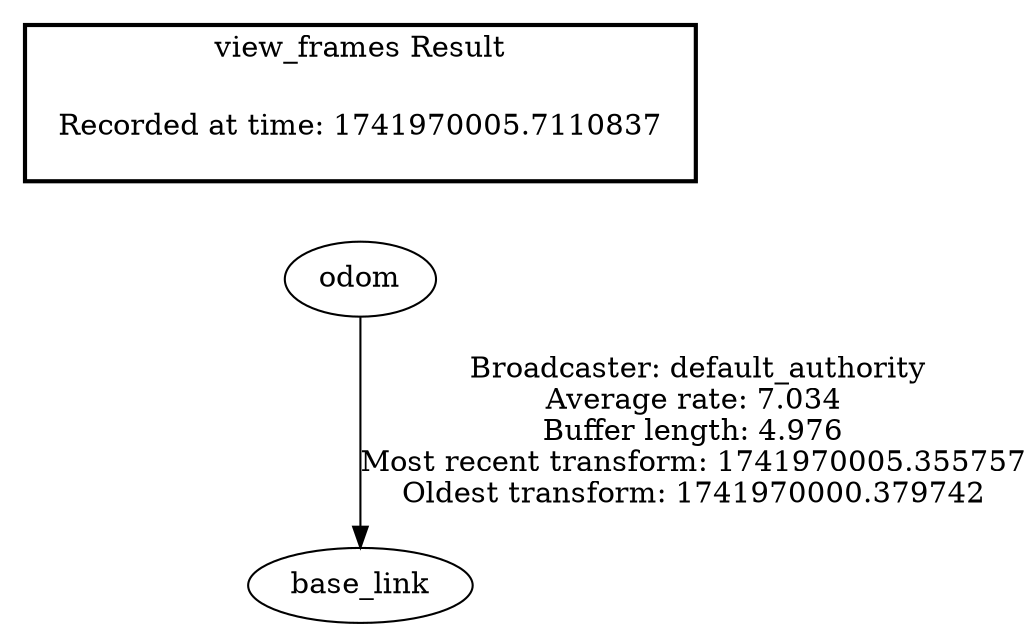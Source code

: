 digraph G {
"odom" -> "base_link"[label=" Broadcaster: default_authority\nAverage rate: 7.034\nBuffer length: 4.976\nMost recent transform: 1741970005.355757\nOldest transform: 1741970000.379742\n"];
edge [style=invis];
 subgraph cluster_legend { style=bold; color=black; label ="view_frames Result";
"Recorded at time: 1741970005.7110837"[ shape=plaintext ] ;
}->"odom";
}